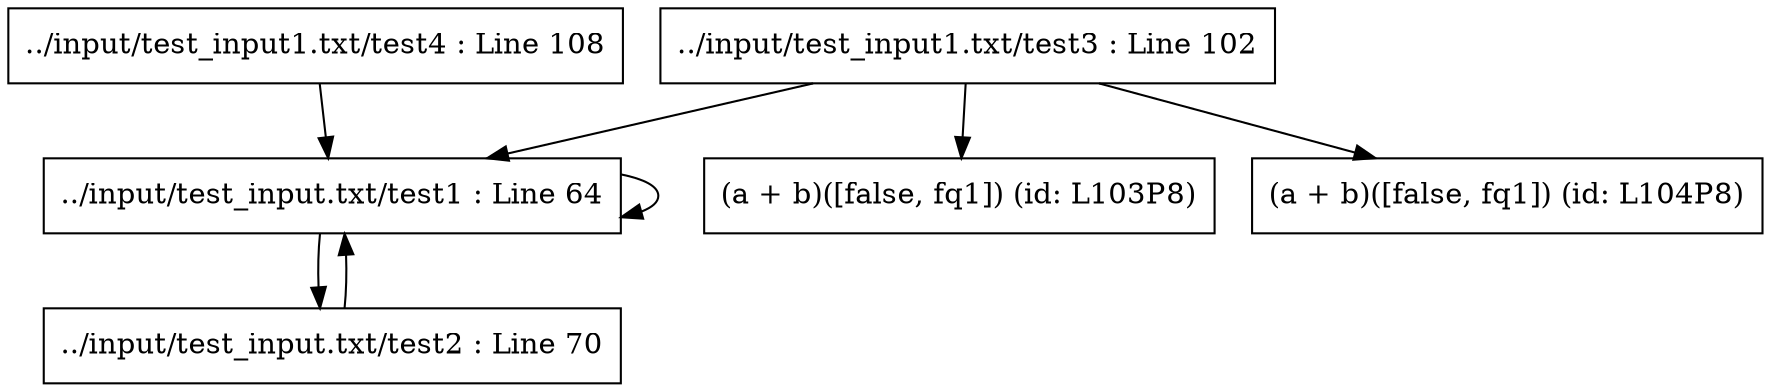 digraph graphname {
"../input/test_input.txt/test1 : Line 64"[shape=box]
"../input/test_input.txt/test1 : Line 64"[shape=box]
"../input/test_input.txt/test1 : Line 64" -> "../input/test_input.txt/test1 : Line 64"[shape=box];
"../input/test_input.txt/test2 : Line 70"[shape=box]
"../input/test_input.txt/test1 : Line 64" -> "../input/test_input.txt/test2 : Line 70"[shape=box];
"../input/test_input.txt/test2 : Line 70"[shape=box]
"../input/test_input.txt/test1 : Line 64"[shape=box]
"../input/test_input.txt/test2 : Line 70" -> "../input/test_input.txt/test1 : Line 64"[shape=box];
"../input/test_input1.txt/test3 : Line 102"[shape=box]
"../input/test_input.txt/test1 : Line 64"[shape=box]
"../input/test_input1.txt/test3 : Line 102" -> "../input/test_input.txt/test1 : Line 64"[shape=box];
"(a + b)([false, fq1]) (id: L103P8)"[shape=box]
"../input/test_input1.txt/test3 : Line 102" -> "(a + b)([false, fq1]) (id: L103P8)"[shape=box];
"(a + b)([false, fq1]) (id: L104P8)"[shape=box]
"../input/test_input1.txt/test3 : Line 102" -> "(a + b)([false, fq1]) (id: L104P8)"[shape=box];
"../input/test_input1.txt/test4 : Line 108"[shape=box]
"../input/test_input.txt/test1 : Line 64"[shape=box]
"../input/test_input1.txt/test4 : Line 108" -> "../input/test_input.txt/test1 : Line 64"[shape=box];
}